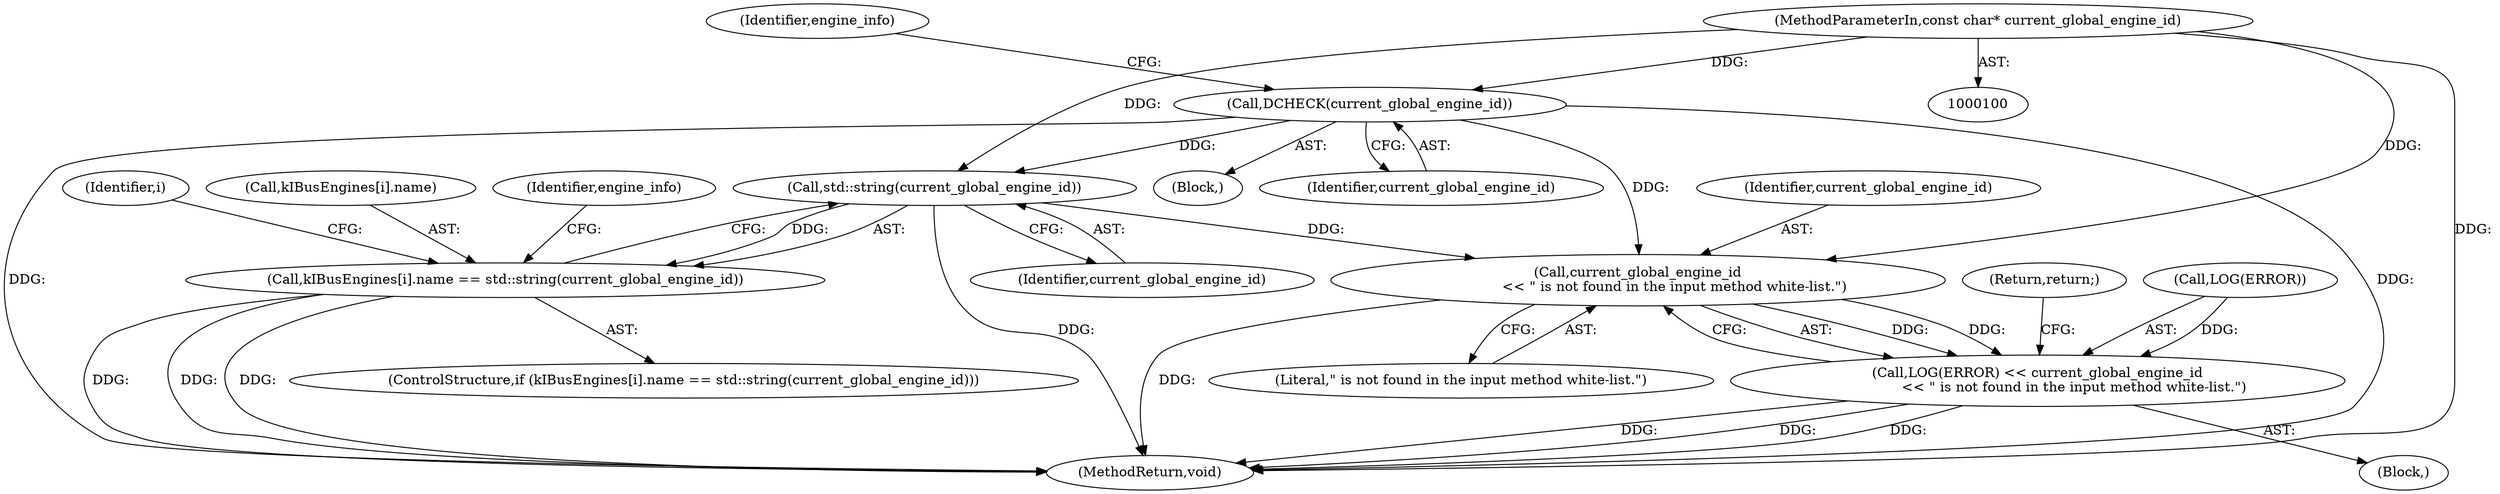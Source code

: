 digraph "0_Chrome_dc7b094a338c6c521f918f478e993f0f74bbea0d_76@pointer" {
"1000101" [label="(MethodParameterIn,const char* current_global_engine_id)"];
"1000103" [label="(Call,DCHECK(current_global_engine_id))"];
"1000128" [label="(Call,std::string(current_global_engine_id))"];
"1000122" [label="(Call,kIBusEngines[i].name == std::string(current_global_engine_id))"];
"1000145" [label="(Call,current_global_engine_id\n                 << \" is not found in the input method white-list.\")"];
"1000142" [label="(Call,LOG(ERROR) << current_global_engine_id\n                 << \" is not found in the input method white-list.\")"];
"1000107" [label="(Identifier,engine_info)"];
"1000129" [label="(Identifier,current_global_engine_id)"];
"1000102" [label="(Block,)"];
"1000141" [label="(Block,)"];
"1000142" [label="(Call,LOG(ERROR) << current_global_engine_id\n                 << \" is not found in the input method white-list.\")"];
"1000119" [label="(Identifier,i)"];
"1000182" [label="(MethodReturn,void)"];
"1000101" [label="(MethodParameterIn,const char* current_global_engine_id)"];
"1000122" [label="(Call,kIBusEngines[i].name == std::string(current_global_engine_id))"];
"1000123" [label="(Call,kIBusEngines[i].name)"];
"1000147" [label="(Literal,\" is not found in the input method white-list.\")"];
"1000145" [label="(Call,current_global_engine_id\n                 << \" is not found in the input method white-list.\")"];
"1000148" [label="(Return,return;)"];
"1000104" [label="(Identifier,current_global_engine_id)"];
"1000103" [label="(Call,DCHECK(current_global_engine_id))"];
"1000121" [label="(ControlStructure,if (kIBusEngines[i].name == std::string(current_global_engine_id)))"];
"1000132" [label="(Identifier,engine_info)"];
"1000146" [label="(Identifier,current_global_engine_id)"];
"1000128" [label="(Call,std::string(current_global_engine_id))"];
"1000143" [label="(Call,LOG(ERROR))"];
"1000101" -> "1000100"  [label="AST: "];
"1000101" -> "1000182"  [label="DDG: "];
"1000101" -> "1000103"  [label="DDG: "];
"1000101" -> "1000128"  [label="DDG: "];
"1000101" -> "1000145"  [label="DDG: "];
"1000103" -> "1000102"  [label="AST: "];
"1000103" -> "1000104"  [label="CFG: "];
"1000104" -> "1000103"  [label="AST: "];
"1000107" -> "1000103"  [label="CFG: "];
"1000103" -> "1000182"  [label="DDG: "];
"1000103" -> "1000182"  [label="DDG: "];
"1000103" -> "1000128"  [label="DDG: "];
"1000103" -> "1000145"  [label="DDG: "];
"1000128" -> "1000122"  [label="AST: "];
"1000128" -> "1000129"  [label="CFG: "];
"1000129" -> "1000128"  [label="AST: "];
"1000122" -> "1000128"  [label="CFG: "];
"1000128" -> "1000182"  [label="DDG: "];
"1000128" -> "1000122"  [label="DDG: "];
"1000128" -> "1000145"  [label="DDG: "];
"1000122" -> "1000121"  [label="AST: "];
"1000123" -> "1000122"  [label="AST: "];
"1000132" -> "1000122"  [label="CFG: "];
"1000119" -> "1000122"  [label="CFG: "];
"1000122" -> "1000182"  [label="DDG: "];
"1000122" -> "1000182"  [label="DDG: "];
"1000122" -> "1000182"  [label="DDG: "];
"1000145" -> "1000142"  [label="AST: "];
"1000145" -> "1000147"  [label="CFG: "];
"1000146" -> "1000145"  [label="AST: "];
"1000147" -> "1000145"  [label="AST: "];
"1000142" -> "1000145"  [label="CFG: "];
"1000145" -> "1000182"  [label="DDG: "];
"1000145" -> "1000142"  [label="DDG: "];
"1000145" -> "1000142"  [label="DDG: "];
"1000142" -> "1000141"  [label="AST: "];
"1000143" -> "1000142"  [label="AST: "];
"1000148" -> "1000142"  [label="CFG: "];
"1000142" -> "1000182"  [label="DDG: "];
"1000142" -> "1000182"  [label="DDG: "];
"1000142" -> "1000182"  [label="DDG: "];
"1000143" -> "1000142"  [label="DDG: "];
}
